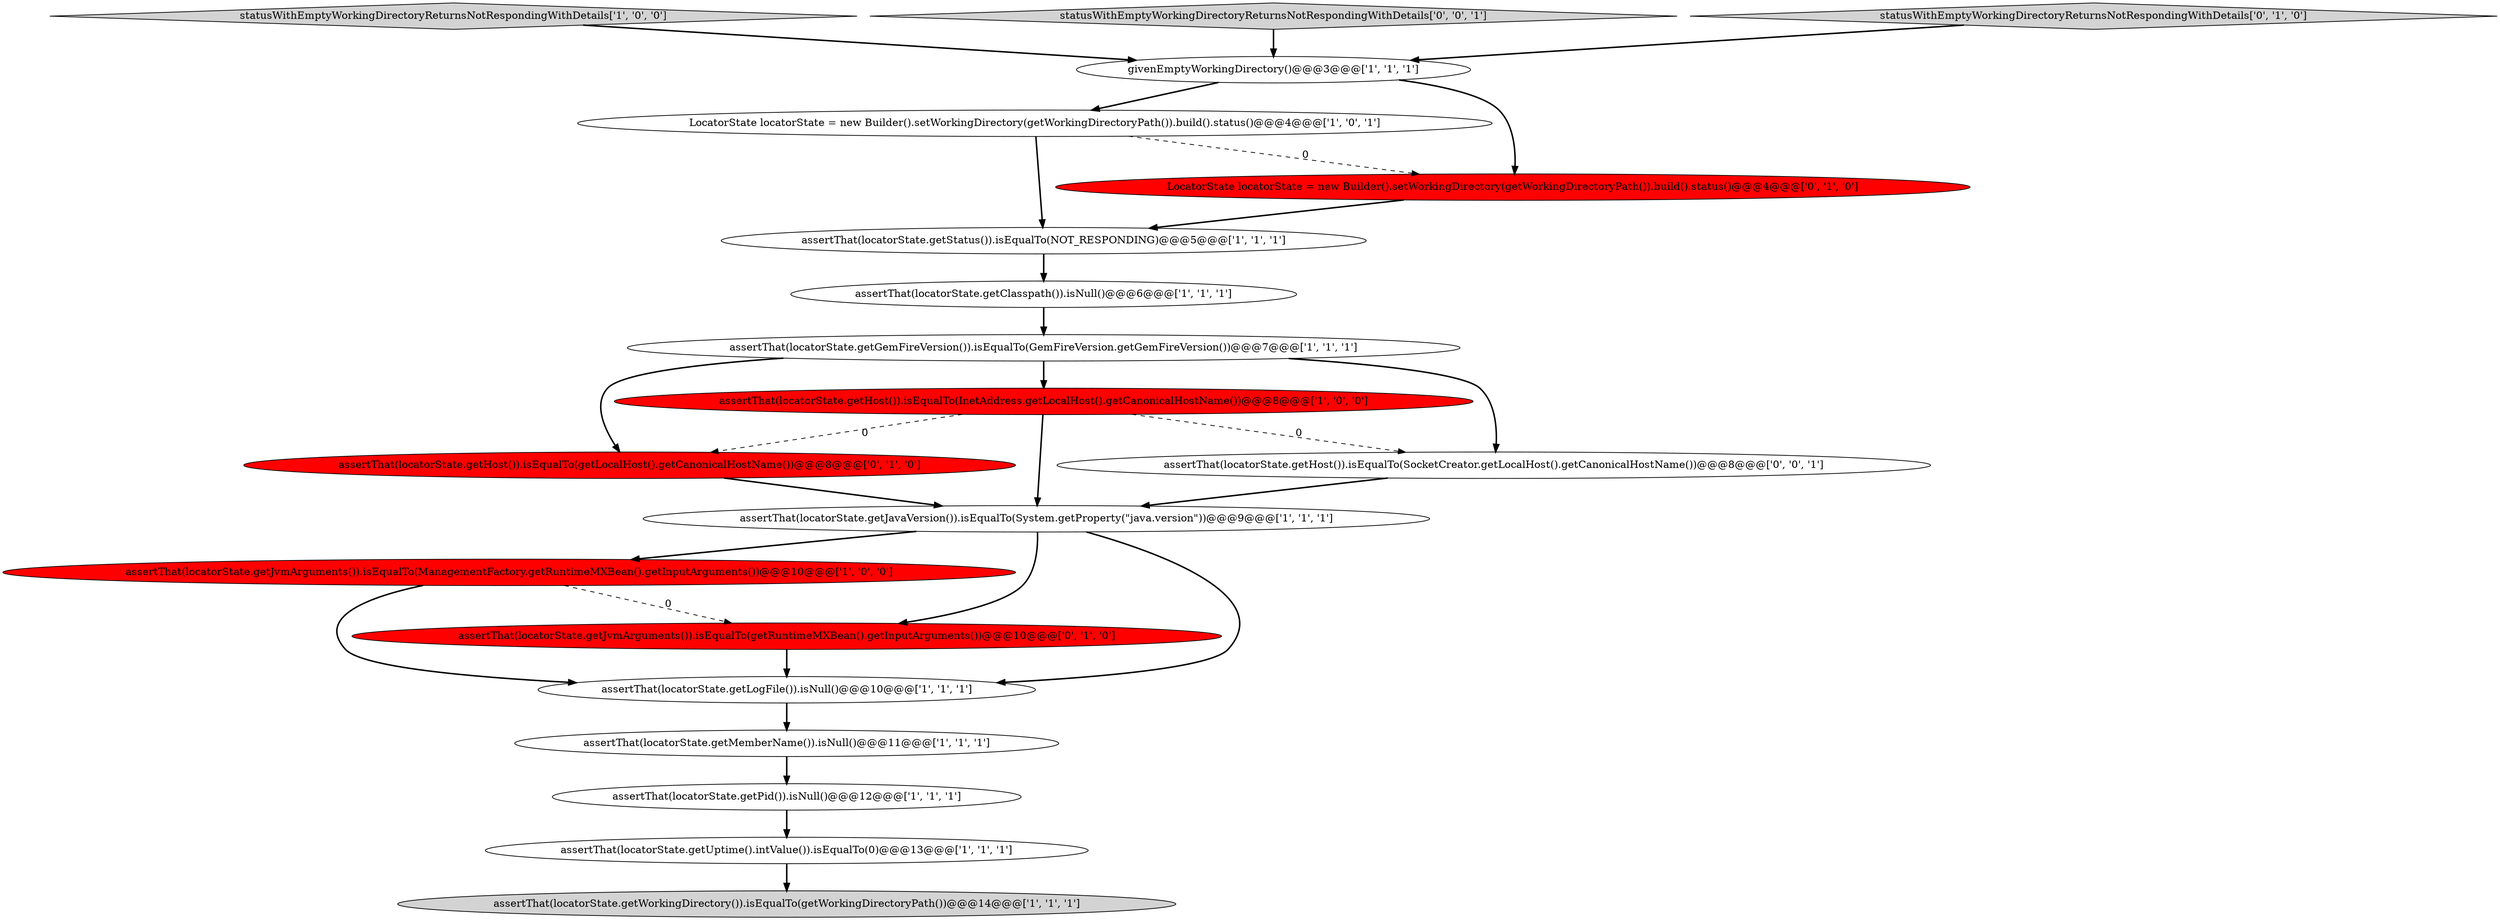 digraph {
10 [style = filled, label = "assertThat(locatorState.getJvmArguments()).isEqualTo(ManagementFactory.getRuntimeMXBean().getInputArguments())@@@10@@@['1', '0', '0']", fillcolor = red, shape = ellipse image = "AAA1AAABBB1BBB"];
1 [style = filled, label = "assertThat(locatorState.getUptime().intValue()).isEqualTo(0)@@@13@@@['1', '1', '1']", fillcolor = white, shape = ellipse image = "AAA0AAABBB1BBB"];
15 [style = filled, label = "assertThat(locatorState.getHost()).isEqualTo(getLocalHost().getCanonicalHostName())@@@8@@@['0', '1', '0']", fillcolor = red, shape = ellipse image = "AAA1AAABBB2BBB"];
12 [style = filled, label = "assertThat(locatorState.getStatus()).isEqualTo(NOT_RESPONDING)@@@5@@@['1', '1', '1']", fillcolor = white, shape = ellipse image = "AAA0AAABBB1BBB"];
13 [style = filled, label = "LocatorState locatorState = new Builder().setWorkingDirectory(getWorkingDirectoryPath()).build().status()@@@4@@@['1', '0', '1']", fillcolor = white, shape = ellipse image = "AAA0AAABBB1BBB"];
3 [style = filled, label = "assertThat(locatorState.getHost()).isEqualTo(InetAddress.getLocalHost().getCanonicalHostName())@@@8@@@['1', '0', '0']", fillcolor = red, shape = ellipse image = "AAA1AAABBB1BBB"];
11 [style = filled, label = "statusWithEmptyWorkingDirectoryReturnsNotRespondingWithDetails['1', '0', '0']", fillcolor = lightgray, shape = diamond image = "AAA0AAABBB1BBB"];
18 [style = filled, label = "statusWithEmptyWorkingDirectoryReturnsNotRespondingWithDetails['0', '0', '1']", fillcolor = lightgray, shape = diamond image = "AAA0AAABBB3BBB"];
19 [style = filled, label = "assertThat(locatorState.getHost()).isEqualTo(SocketCreator.getLocalHost().getCanonicalHostName())@@@8@@@['0', '0', '1']", fillcolor = white, shape = ellipse image = "AAA0AAABBB3BBB"];
0 [style = filled, label = "assertThat(locatorState.getJavaVersion()).isEqualTo(System.getProperty(\"java.version\"))@@@9@@@['1', '1', '1']", fillcolor = white, shape = ellipse image = "AAA0AAABBB1BBB"];
5 [style = filled, label = "givenEmptyWorkingDirectory()@@@3@@@['1', '1', '1']", fillcolor = white, shape = ellipse image = "AAA0AAABBB1BBB"];
16 [style = filled, label = "statusWithEmptyWorkingDirectoryReturnsNotRespondingWithDetails['0', '1', '0']", fillcolor = lightgray, shape = diamond image = "AAA0AAABBB2BBB"];
14 [style = filled, label = "LocatorState locatorState = new Builder().setWorkingDirectory(getWorkingDirectoryPath()).build().status()@@@4@@@['0', '1', '0']", fillcolor = red, shape = ellipse image = "AAA1AAABBB2BBB"];
2 [style = filled, label = "assertThat(locatorState.getWorkingDirectory()).isEqualTo(getWorkingDirectoryPath())@@@14@@@['1', '1', '1']", fillcolor = lightgray, shape = ellipse image = "AAA0AAABBB1BBB"];
8 [style = filled, label = "assertThat(locatorState.getPid()).isNull()@@@12@@@['1', '1', '1']", fillcolor = white, shape = ellipse image = "AAA0AAABBB1BBB"];
9 [style = filled, label = "assertThat(locatorState.getClasspath()).isNull()@@@6@@@['1', '1', '1']", fillcolor = white, shape = ellipse image = "AAA0AAABBB1BBB"];
17 [style = filled, label = "assertThat(locatorState.getJvmArguments()).isEqualTo(getRuntimeMXBean().getInputArguments())@@@10@@@['0', '1', '0']", fillcolor = red, shape = ellipse image = "AAA1AAABBB2BBB"];
4 [style = filled, label = "assertThat(locatorState.getMemberName()).isNull()@@@11@@@['1', '1', '1']", fillcolor = white, shape = ellipse image = "AAA0AAABBB1BBB"];
7 [style = filled, label = "assertThat(locatorState.getGemFireVersion()).isEqualTo(GemFireVersion.getGemFireVersion())@@@7@@@['1', '1', '1']", fillcolor = white, shape = ellipse image = "AAA0AAABBB1BBB"];
6 [style = filled, label = "assertThat(locatorState.getLogFile()).isNull()@@@10@@@['1', '1', '1']", fillcolor = white, shape = ellipse image = "AAA0AAABBB1BBB"];
17->6 [style = bold, label=""];
0->6 [style = bold, label=""];
0->17 [style = bold, label=""];
5->14 [style = bold, label=""];
9->7 [style = bold, label=""];
12->9 [style = bold, label=""];
10->6 [style = bold, label=""];
7->3 [style = bold, label=""];
3->0 [style = bold, label=""];
19->0 [style = bold, label=""];
13->14 [style = dashed, label="0"];
3->19 [style = dashed, label="0"];
8->1 [style = bold, label=""];
6->4 [style = bold, label=""];
11->5 [style = bold, label=""];
0->10 [style = bold, label=""];
13->12 [style = bold, label=""];
18->5 [style = bold, label=""];
15->0 [style = bold, label=""];
14->12 [style = bold, label=""];
5->13 [style = bold, label=""];
10->17 [style = dashed, label="0"];
16->5 [style = bold, label=""];
3->15 [style = dashed, label="0"];
4->8 [style = bold, label=""];
7->15 [style = bold, label=""];
1->2 [style = bold, label=""];
7->19 [style = bold, label=""];
}
